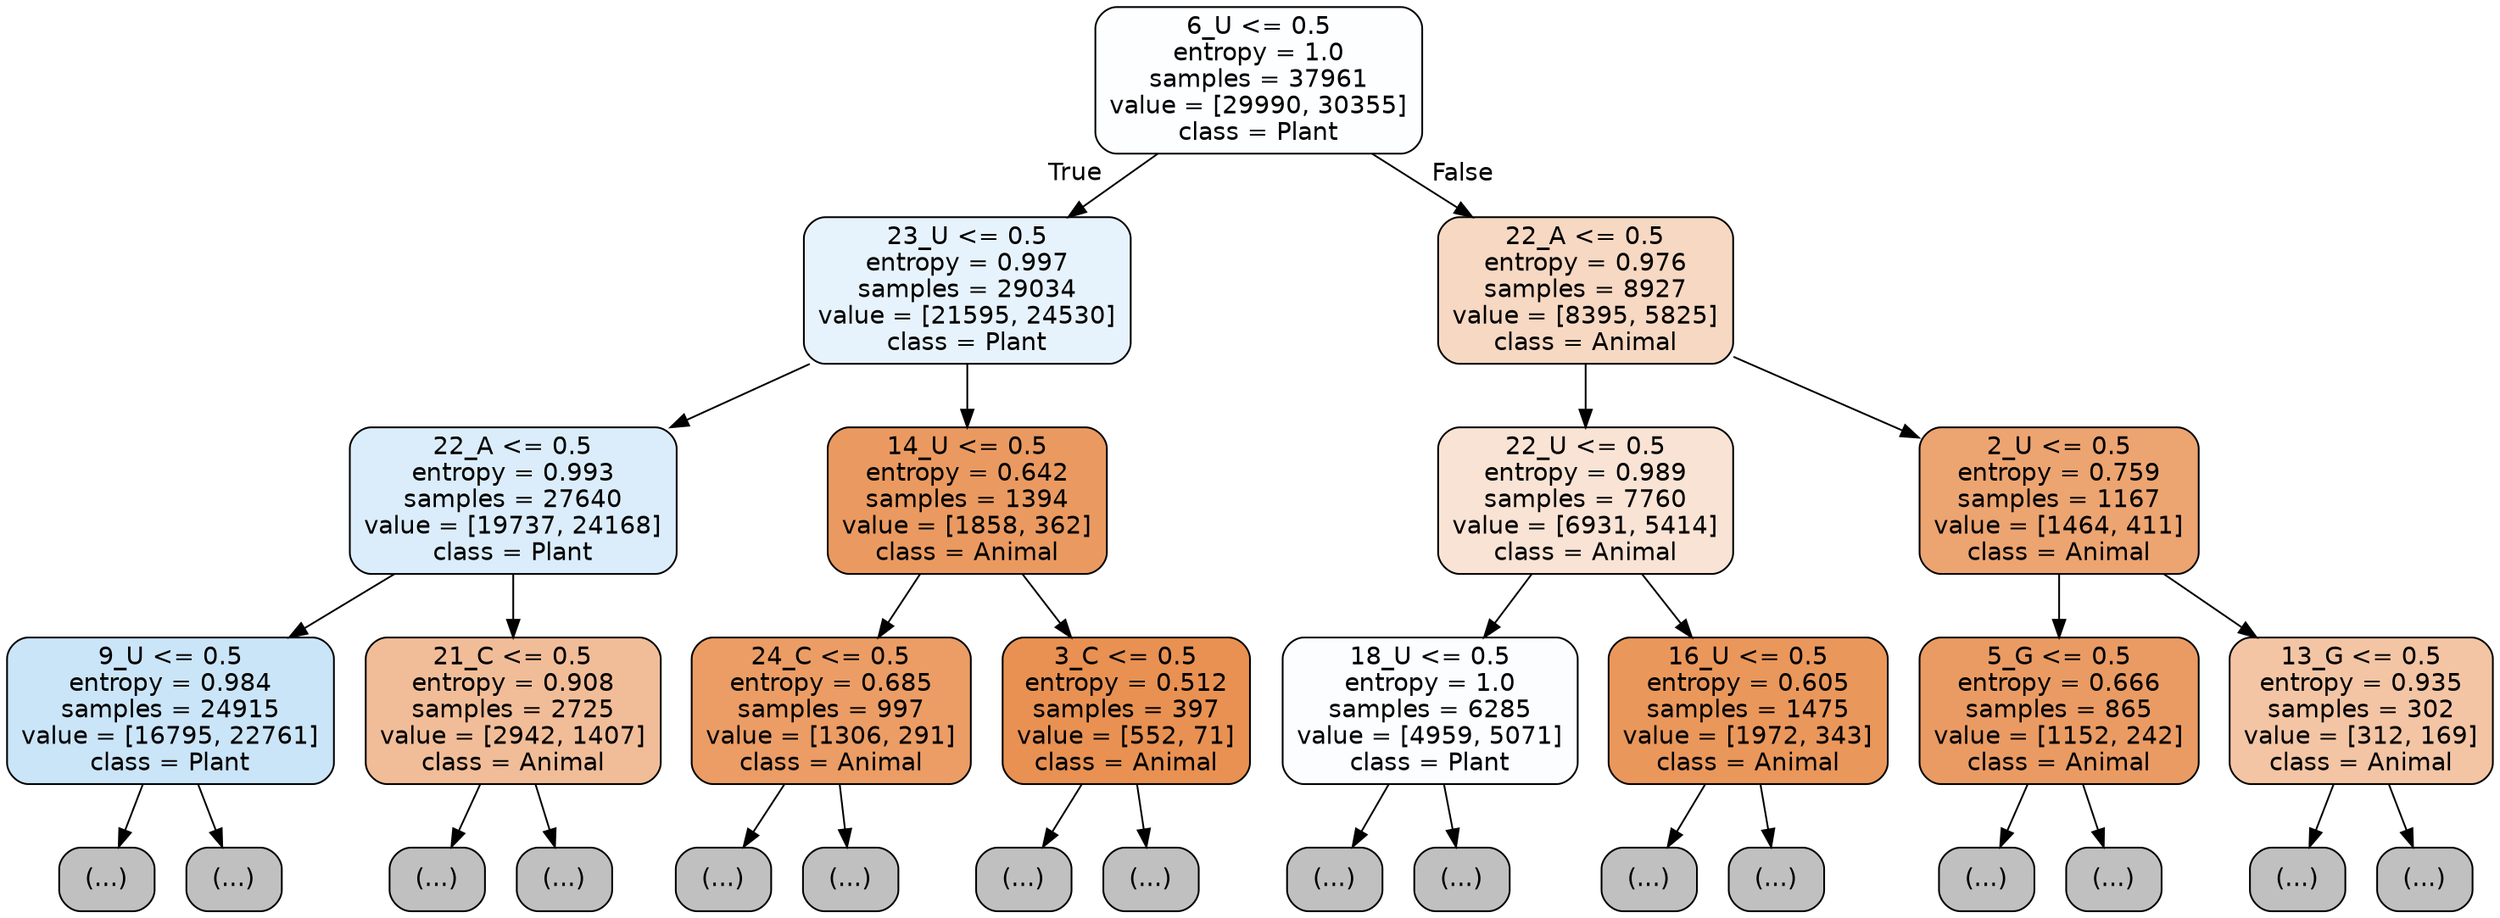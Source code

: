 digraph Tree {
node [shape=box, style="filled, rounded", color="black", fontname="helvetica"] ;
edge [fontname="helvetica"] ;
0 [label="6_U <= 0.5\nentropy = 1.0\nsamples = 37961\nvalue = [29990, 30355]\nclass = Plant", fillcolor="#fdfeff"] ;
1 [label="23_U <= 0.5\nentropy = 0.997\nsamples = 29034\nvalue = [21595, 24530]\nclass = Plant", fillcolor="#e7f3fc"] ;
0 -> 1 [labeldistance=2.5, labelangle=45, headlabel="True"] ;
2 [label="22_A <= 0.5\nentropy = 0.993\nsamples = 27640\nvalue = [19737, 24168]\nclass = Plant", fillcolor="#dbedfa"] ;
1 -> 2 ;
3 [label="9_U <= 0.5\nentropy = 0.984\nsamples = 24915\nvalue = [16795, 22761]\nclass = Plant", fillcolor="#cbe5f8"] ;
2 -> 3 ;
4 [label="(...)", fillcolor="#C0C0C0"] ;
3 -> 4 ;
7745 [label="(...)", fillcolor="#C0C0C0"] ;
3 -> 7745 ;
10620 [label="21_C <= 0.5\nentropy = 0.908\nsamples = 2725\nvalue = [2942, 1407]\nclass = Animal", fillcolor="#f1bd98"] ;
2 -> 10620 ;
10621 [label="(...)", fillcolor="#C0C0C0"] ;
10620 -> 10621 ;
11592 [label="(...)", fillcolor="#C0C0C0"] ;
10620 -> 11592 ;
11969 [label="14_U <= 0.5\nentropy = 0.642\nsamples = 1394\nvalue = [1858, 362]\nclass = Animal", fillcolor="#ea9a60"] ;
1 -> 11969 ;
11970 [label="24_C <= 0.5\nentropy = 0.685\nsamples = 997\nvalue = [1306, 291]\nclass = Animal", fillcolor="#eb9d65"] ;
11969 -> 11970 ;
11971 [label="(...)", fillcolor="#C0C0C0"] ;
11970 -> 11971 ;
12310 [label="(...)", fillcolor="#C0C0C0"] ;
11970 -> 12310 ;
12361 [label="3_C <= 0.5\nentropy = 0.512\nsamples = 397\nvalue = [552, 71]\nclass = Animal", fillcolor="#e89152"] ;
11969 -> 12361 ;
12362 [label="(...)", fillcolor="#C0C0C0"] ;
12361 -> 12362 ;
12459 [label="(...)", fillcolor="#C0C0C0"] ;
12361 -> 12459 ;
12512 [label="22_A <= 0.5\nentropy = 0.976\nsamples = 8927\nvalue = [8395, 5825]\nclass = Animal", fillcolor="#f7d8c2"] ;
0 -> 12512 [labeldistance=2.5, labelangle=-45, headlabel="False"] ;
12513 [label="22_U <= 0.5\nentropy = 0.989\nsamples = 7760\nvalue = [6931, 5414]\nclass = Animal", fillcolor="#f9e3d4"] ;
12512 -> 12513 ;
12514 [label="18_U <= 0.5\nentropy = 1.0\nsamples = 6285\nvalue = [4959, 5071]\nclass = Plant", fillcolor="#fbfdfe"] ;
12513 -> 12514 ;
12515 [label="(...)", fillcolor="#C0C0C0"] ;
12514 -> 12515 ;
14936 [label="(...)", fillcolor="#C0C0C0"] ;
12514 -> 14936 ;
15909 [label="16_U <= 0.5\nentropy = 0.605\nsamples = 1475\nvalue = [1972, 343]\nclass = Animal", fillcolor="#ea975b"] ;
12513 -> 15909 ;
15910 [label="(...)", fillcolor="#C0C0C0"] ;
15909 -> 15910 ;
16313 [label="(...)", fillcolor="#C0C0C0"] ;
15909 -> 16313 ;
16466 [label="2_U <= 0.5\nentropy = 0.759\nsamples = 1167\nvalue = [1464, 411]\nclass = Animal", fillcolor="#eca471"] ;
12512 -> 16466 ;
16467 [label="5_G <= 0.5\nentropy = 0.666\nsamples = 865\nvalue = [1152, 242]\nclass = Animal", fillcolor="#ea9b63"] ;
16466 -> 16467 ;
16468 [label="(...)", fillcolor="#C0C0C0"] ;
16467 -> 16468 ;
16735 [label="(...)", fillcolor="#C0C0C0"] ;
16467 -> 16735 ;
16798 [label="13_G <= 0.5\nentropy = 0.935\nsamples = 302\nvalue = [312, 169]\nclass = Animal", fillcolor="#f3c5a4"] ;
16466 -> 16798 ;
16799 [label="(...)", fillcolor="#C0C0C0"] ;
16798 -> 16799 ;
16890 [label="(...)", fillcolor="#C0C0C0"] ;
16798 -> 16890 ;
}
